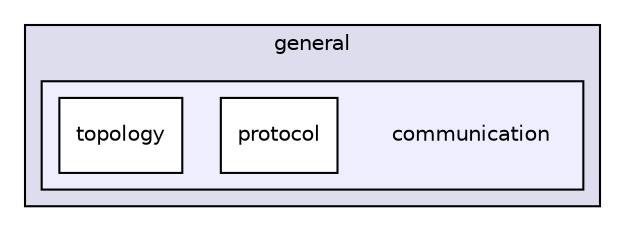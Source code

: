 digraph "general/communication" {
  compound=true
  node [ fontsize="10", fontname="Helvetica"];
  edge [ labelfontsize="10", labelfontname="Helvetica"];
  subgraph clusterdir_bba024cd03edd7f9d6096b84e1006209 {
    graph [ bgcolor="#ddddee", pencolor="black", label="general" fontname="Helvetica", fontsize="10", URL="dir_bba024cd03edd7f9d6096b84e1006209.html"]
  subgraph clusterdir_368ef012145aef7035dca8ed50f9a5db {
    graph [ bgcolor="#eeeeff", pencolor="black", label="" URL="dir_368ef012145aef7035dca8ed50f9a5db.html"];
    dir_368ef012145aef7035dca8ed50f9a5db [shape=plaintext label="communication"];
    dir_7380c575865c24a15b683289ea304687 [shape=box label="protocol" color="black" fillcolor="white" style="filled" URL="dir_7380c575865c24a15b683289ea304687.html"];
    dir_de327f73201ab1d87cc607fe5bbff19a [shape=box label="topology" color="black" fillcolor="white" style="filled" URL="dir_de327f73201ab1d87cc607fe5bbff19a.html"];
  }
  }
}

